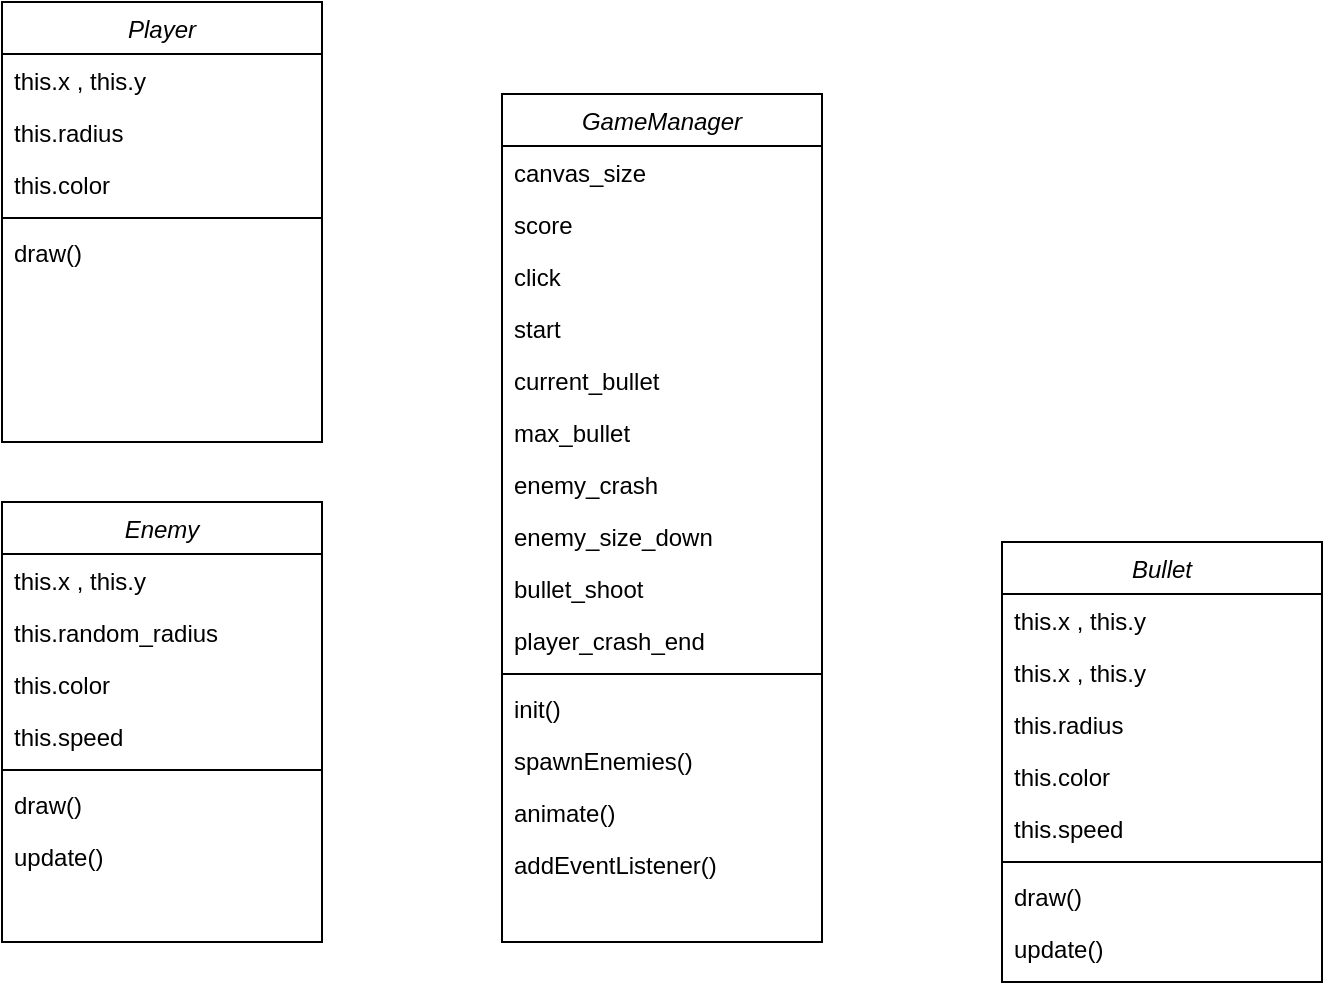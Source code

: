 <mxfile version="18.1.1" type="github">
  <diagram id="C5RBs43oDa-KdzZeNtuy" name="Page-1">
    <mxGraphModel dx="781" dy="1897" grid="1" gridSize="10" guides="1" tooltips="1" connect="1" arrows="1" fold="1" page="1" pageScale="1" pageWidth="827" pageHeight="1169" math="0" shadow="0">
      <root>
        <mxCell id="WIyWlLk6GJQsqaUBKTNV-0" />
        <mxCell id="WIyWlLk6GJQsqaUBKTNV-1" parent="WIyWlLk6GJQsqaUBKTNV-0" />
        <mxCell id="zkfFHV4jXpPFQw0GAbJ--0" value="Bullet" style="swimlane;fontStyle=2;align=center;verticalAlign=top;childLayout=stackLayout;horizontal=1;startSize=26;horizontalStack=0;resizeParent=1;resizeLast=0;collapsible=1;marginBottom=0;rounded=0;shadow=0;strokeWidth=1;" parent="WIyWlLk6GJQsqaUBKTNV-1" vertex="1">
          <mxGeometry x="630" y="220" width="160" height="220" as="geometry">
            <mxRectangle x="230" y="140" width="160" height="26" as="alternateBounds" />
          </mxGeometry>
        </mxCell>
        <mxCell id="F-Y6_hL3enMjrpO5nBT8-64" value="this.x , this.y" style="text;align=left;verticalAlign=top;spacingLeft=4;spacingRight=4;overflow=hidden;rotatable=0;points=[[0,0.5],[1,0.5]];portConstraint=eastwest;rounded=0;shadow=0;html=0;" vertex="1" parent="zkfFHV4jXpPFQw0GAbJ--0">
          <mxGeometry y="26" width="160" height="26" as="geometry" />
        </mxCell>
        <mxCell id="zkfFHV4jXpPFQw0GAbJ--2" value="this.x , this.y" style="text;align=left;verticalAlign=top;spacingLeft=4;spacingRight=4;overflow=hidden;rotatable=0;points=[[0,0.5],[1,0.5]];portConstraint=eastwest;rounded=0;shadow=0;html=0;" parent="zkfFHV4jXpPFQw0GAbJ--0" vertex="1">
          <mxGeometry y="52" width="160" height="26" as="geometry" />
        </mxCell>
        <mxCell id="zkfFHV4jXpPFQw0GAbJ--3" value="this.radius" style="text;align=left;verticalAlign=top;spacingLeft=4;spacingRight=4;overflow=hidden;rotatable=0;points=[[0,0.5],[1,0.5]];portConstraint=eastwest;rounded=0;shadow=0;html=0;" parent="zkfFHV4jXpPFQw0GAbJ--0" vertex="1">
          <mxGeometry y="78" width="160" height="26" as="geometry" />
        </mxCell>
        <mxCell id="F-Y6_hL3enMjrpO5nBT8-23" value="this.color" style="text;align=left;verticalAlign=top;spacingLeft=4;spacingRight=4;overflow=hidden;rotatable=0;points=[[0,0.5],[1,0.5]];portConstraint=eastwest;rounded=0;shadow=0;html=0;" vertex="1" parent="zkfFHV4jXpPFQw0GAbJ--0">
          <mxGeometry y="104" width="160" height="26" as="geometry" />
        </mxCell>
        <mxCell id="F-Y6_hL3enMjrpO5nBT8-24" value="this.speed" style="text;align=left;verticalAlign=top;spacingLeft=4;spacingRight=4;overflow=hidden;rotatable=0;points=[[0,0.5],[1,0.5]];portConstraint=eastwest;rounded=0;shadow=0;html=0;" vertex="1" parent="zkfFHV4jXpPFQw0GAbJ--0">
          <mxGeometry y="130" width="160" height="26" as="geometry" />
        </mxCell>
        <mxCell id="zkfFHV4jXpPFQw0GAbJ--4" value="" style="line;html=1;strokeWidth=1;align=left;verticalAlign=middle;spacingTop=-1;spacingLeft=3;spacingRight=3;rotatable=0;labelPosition=right;points=[];portConstraint=eastwest;" parent="zkfFHV4jXpPFQw0GAbJ--0" vertex="1">
          <mxGeometry y="156" width="160" height="8" as="geometry" />
        </mxCell>
        <mxCell id="zkfFHV4jXpPFQw0GAbJ--5" value="draw()" style="text;align=left;verticalAlign=top;spacingLeft=4;spacingRight=4;overflow=hidden;rotatable=0;points=[[0,0.5],[1,0.5]];portConstraint=eastwest;" parent="zkfFHV4jXpPFQw0GAbJ--0" vertex="1">
          <mxGeometry y="164" width="160" height="26" as="geometry" />
        </mxCell>
        <mxCell id="F-Y6_hL3enMjrpO5nBT8-14" value="update()" style="text;align=left;verticalAlign=top;spacingLeft=4;spacingRight=4;overflow=hidden;rotatable=0;points=[[0,0.5],[1,0.5]];portConstraint=eastwest;" vertex="1" parent="zkfFHV4jXpPFQw0GAbJ--0">
          <mxGeometry y="190" width="160" height="26" as="geometry" />
        </mxCell>
        <mxCell id="F-Y6_hL3enMjrpO5nBT8-8" value="Player" style="swimlane;fontStyle=2;align=center;verticalAlign=top;childLayout=stackLayout;horizontal=1;startSize=26;horizontalStack=0;resizeParent=1;resizeLast=0;collapsible=1;marginBottom=0;rounded=0;shadow=0;strokeWidth=1;" vertex="1" parent="WIyWlLk6GJQsqaUBKTNV-1">
          <mxGeometry x="130" y="-50" width="160" height="220" as="geometry">
            <mxRectangle x="230" y="140" width="160" height="26" as="alternateBounds" />
          </mxGeometry>
        </mxCell>
        <mxCell id="F-Y6_hL3enMjrpO5nBT8-33" value="this.x , this.y" style="text;align=left;verticalAlign=top;spacingLeft=4;spacingRight=4;overflow=hidden;rotatable=0;points=[[0,0.5],[1,0.5]];portConstraint=eastwest;rounded=0;shadow=0;html=0;" vertex="1" parent="F-Y6_hL3enMjrpO5nBT8-8">
          <mxGeometry y="26" width="160" height="26" as="geometry" />
        </mxCell>
        <mxCell id="F-Y6_hL3enMjrpO5nBT8-34" value="this.radius" style="text;align=left;verticalAlign=top;spacingLeft=4;spacingRight=4;overflow=hidden;rotatable=0;points=[[0,0.5],[1,0.5]];portConstraint=eastwest;rounded=0;shadow=0;html=0;" vertex="1" parent="F-Y6_hL3enMjrpO5nBT8-8">
          <mxGeometry y="52" width="160" height="26" as="geometry" />
        </mxCell>
        <mxCell id="F-Y6_hL3enMjrpO5nBT8-35" value="this.color" style="text;align=left;verticalAlign=top;spacingLeft=4;spacingRight=4;overflow=hidden;rotatable=0;points=[[0,0.5],[1,0.5]];portConstraint=eastwest;rounded=0;shadow=0;html=0;" vertex="1" parent="F-Y6_hL3enMjrpO5nBT8-8">
          <mxGeometry y="78" width="160" height="26" as="geometry" />
        </mxCell>
        <mxCell id="F-Y6_hL3enMjrpO5nBT8-12" value="" style="line;html=1;strokeWidth=1;align=left;verticalAlign=middle;spacingTop=-1;spacingLeft=3;spacingRight=3;rotatable=0;labelPosition=right;points=[];portConstraint=eastwest;" vertex="1" parent="F-Y6_hL3enMjrpO5nBT8-8">
          <mxGeometry y="104" width="160" height="8" as="geometry" />
        </mxCell>
        <mxCell id="F-Y6_hL3enMjrpO5nBT8-13" value="draw()" style="text;align=left;verticalAlign=top;spacingLeft=4;spacingRight=4;overflow=hidden;rotatable=0;points=[[0,0.5],[1,0.5]];portConstraint=eastwest;" vertex="1" parent="F-Y6_hL3enMjrpO5nBT8-8">
          <mxGeometry y="112" width="160" height="26" as="geometry" />
        </mxCell>
        <mxCell id="F-Y6_hL3enMjrpO5nBT8-17" value="Enemy" style="swimlane;fontStyle=2;align=center;verticalAlign=top;childLayout=stackLayout;horizontal=1;startSize=26;horizontalStack=0;resizeParent=1;resizeLast=0;collapsible=1;marginBottom=0;rounded=0;shadow=0;strokeWidth=1;" vertex="1" parent="WIyWlLk6GJQsqaUBKTNV-1">
          <mxGeometry x="130" y="200" width="160" height="220" as="geometry">
            <mxRectangle x="230" y="140" width="160" height="26" as="alternateBounds" />
          </mxGeometry>
        </mxCell>
        <mxCell id="F-Y6_hL3enMjrpO5nBT8-39" value="this.x , this.y" style="text;align=left;verticalAlign=top;spacingLeft=4;spacingRight=4;overflow=hidden;rotatable=0;points=[[0,0.5],[1,0.5]];portConstraint=eastwest;rounded=0;shadow=0;html=0;" vertex="1" parent="F-Y6_hL3enMjrpO5nBT8-17">
          <mxGeometry y="26" width="160" height="26" as="geometry" />
        </mxCell>
        <mxCell id="F-Y6_hL3enMjrpO5nBT8-38" value="this.random_radius" style="text;align=left;verticalAlign=top;spacingLeft=4;spacingRight=4;overflow=hidden;rotatable=0;points=[[0,0.5],[1,0.5]];portConstraint=eastwest;rounded=0;shadow=0;html=0;" vertex="1" parent="F-Y6_hL3enMjrpO5nBT8-17">
          <mxGeometry y="52" width="160" height="26" as="geometry" />
        </mxCell>
        <mxCell id="F-Y6_hL3enMjrpO5nBT8-40" value="this.color" style="text;align=left;verticalAlign=top;spacingLeft=4;spacingRight=4;overflow=hidden;rotatable=0;points=[[0,0.5],[1,0.5]];portConstraint=eastwest;rounded=0;shadow=0;html=0;" vertex="1" parent="F-Y6_hL3enMjrpO5nBT8-17">
          <mxGeometry y="78" width="160" height="26" as="geometry" />
        </mxCell>
        <mxCell id="F-Y6_hL3enMjrpO5nBT8-37" value="this.speed" style="text;align=left;verticalAlign=top;spacingLeft=4;spacingRight=4;overflow=hidden;rotatable=0;points=[[0,0.5],[1,0.5]];portConstraint=eastwest;rounded=0;shadow=0;html=0;" vertex="1" parent="F-Y6_hL3enMjrpO5nBT8-17">
          <mxGeometry y="104" width="160" height="26" as="geometry" />
        </mxCell>
        <mxCell id="F-Y6_hL3enMjrpO5nBT8-20" value="" style="line;html=1;strokeWidth=1;align=left;verticalAlign=middle;spacingTop=-1;spacingLeft=3;spacingRight=3;rotatable=0;labelPosition=right;points=[];portConstraint=eastwest;" vertex="1" parent="F-Y6_hL3enMjrpO5nBT8-17">
          <mxGeometry y="130" width="160" height="8" as="geometry" />
        </mxCell>
        <mxCell id="F-Y6_hL3enMjrpO5nBT8-21" value="draw()" style="text;align=left;verticalAlign=top;spacingLeft=4;spacingRight=4;overflow=hidden;rotatable=0;points=[[0,0.5],[1,0.5]];portConstraint=eastwest;" vertex="1" parent="F-Y6_hL3enMjrpO5nBT8-17">
          <mxGeometry y="138" width="160" height="26" as="geometry" />
        </mxCell>
        <mxCell id="F-Y6_hL3enMjrpO5nBT8-22" value="update()" style="text;align=left;verticalAlign=top;spacingLeft=4;spacingRight=4;overflow=hidden;rotatable=0;points=[[0,0.5],[1,0.5]];portConstraint=eastwest;" vertex="1" parent="F-Y6_hL3enMjrpO5nBT8-17">
          <mxGeometry y="164" width="160" height="26" as="geometry" />
        </mxCell>
        <mxCell id="F-Y6_hL3enMjrpO5nBT8-25" value="GameManager" style="swimlane;fontStyle=2;align=center;verticalAlign=top;childLayout=stackLayout;horizontal=1;startSize=26;horizontalStack=0;resizeParent=1;resizeLast=0;collapsible=1;marginBottom=0;rounded=0;shadow=0;strokeWidth=1;" vertex="1" parent="WIyWlLk6GJQsqaUBKTNV-1">
          <mxGeometry x="380" y="-4" width="160" height="424" as="geometry">
            <mxRectangle x="230" y="140" width="160" height="26" as="alternateBounds" />
          </mxGeometry>
        </mxCell>
        <mxCell id="F-Y6_hL3enMjrpO5nBT8-58" value="canvas_size" style="text;align=left;verticalAlign=top;spacingLeft=4;spacingRight=4;overflow=hidden;rotatable=0;points=[[0,0.5],[1,0.5]];portConstraint=eastwest;rounded=0;shadow=0;html=0;" vertex="1" parent="F-Y6_hL3enMjrpO5nBT8-25">
          <mxGeometry y="26" width="160" height="26" as="geometry" />
        </mxCell>
        <mxCell id="F-Y6_hL3enMjrpO5nBT8-55" value="score" style="text;align=left;verticalAlign=top;spacingLeft=4;spacingRight=4;overflow=hidden;rotatable=0;points=[[0,0.5],[1,0.5]];portConstraint=eastwest;rounded=0;shadow=0;html=0;" vertex="1" parent="F-Y6_hL3enMjrpO5nBT8-25">
          <mxGeometry y="52" width="160" height="26" as="geometry" />
        </mxCell>
        <mxCell id="F-Y6_hL3enMjrpO5nBT8-29" value="click" style="text;align=left;verticalAlign=top;spacingLeft=4;spacingRight=4;overflow=hidden;rotatable=0;points=[[0,0.5],[1,0.5]];portConstraint=eastwest;rounded=0;shadow=0;html=0;" vertex="1" parent="F-Y6_hL3enMjrpO5nBT8-25">
          <mxGeometry y="78" width="160" height="26" as="geometry" />
        </mxCell>
        <mxCell id="F-Y6_hL3enMjrpO5nBT8-51" value="start" style="text;align=left;verticalAlign=top;spacingLeft=4;spacingRight=4;overflow=hidden;rotatable=0;points=[[0,0.5],[1,0.5]];portConstraint=eastwest;rounded=0;shadow=0;html=0;" vertex="1" parent="F-Y6_hL3enMjrpO5nBT8-25">
          <mxGeometry y="104" width="160" height="26" as="geometry" />
        </mxCell>
        <mxCell id="F-Y6_hL3enMjrpO5nBT8-57" value="current_bullet" style="text;align=left;verticalAlign=top;spacingLeft=4;spacingRight=4;overflow=hidden;rotatable=0;points=[[0,0.5],[1,0.5]];portConstraint=eastwest;rounded=0;shadow=0;html=0;" vertex="1" parent="F-Y6_hL3enMjrpO5nBT8-25">
          <mxGeometry y="130" width="160" height="26" as="geometry" />
        </mxCell>
        <mxCell id="F-Y6_hL3enMjrpO5nBT8-56" value="max_bullet" style="text;align=left;verticalAlign=top;spacingLeft=4;spacingRight=4;overflow=hidden;rotatable=0;points=[[0,0.5],[1,0.5]];portConstraint=eastwest;rounded=0;shadow=0;html=0;" vertex="1" parent="F-Y6_hL3enMjrpO5nBT8-25">
          <mxGeometry y="156" width="160" height="26" as="geometry" />
        </mxCell>
        <mxCell id="F-Y6_hL3enMjrpO5nBT8-61" value="enemy_crash" style="text;align=left;verticalAlign=top;spacingLeft=4;spacingRight=4;overflow=hidden;rotatable=0;points=[[0,0.5],[1,0.5]];portConstraint=eastwest;rounded=0;shadow=0;html=0;" vertex="1" parent="F-Y6_hL3enMjrpO5nBT8-25">
          <mxGeometry y="182" width="160" height="26" as="geometry" />
        </mxCell>
        <mxCell id="F-Y6_hL3enMjrpO5nBT8-65" value="enemy_size_down" style="text;align=left;verticalAlign=top;spacingLeft=4;spacingRight=4;overflow=hidden;rotatable=0;points=[[0,0.5],[1,0.5]];portConstraint=eastwest;rounded=0;shadow=0;html=0;" vertex="1" parent="F-Y6_hL3enMjrpO5nBT8-25">
          <mxGeometry y="208" width="160" height="26" as="geometry" />
        </mxCell>
        <mxCell id="F-Y6_hL3enMjrpO5nBT8-66" value="bullet_shoot" style="text;align=left;verticalAlign=top;spacingLeft=4;spacingRight=4;overflow=hidden;rotatable=0;points=[[0,0.5],[1,0.5]];portConstraint=eastwest;rounded=0;shadow=0;html=0;" vertex="1" parent="F-Y6_hL3enMjrpO5nBT8-25">
          <mxGeometry y="234" width="160" height="26" as="geometry" />
        </mxCell>
        <mxCell id="F-Y6_hL3enMjrpO5nBT8-62" value="player_crash_end" style="text;align=left;verticalAlign=top;spacingLeft=4;spacingRight=4;overflow=hidden;rotatable=0;points=[[0,0.5],[1,0.5]];portConstraint=eastwest;rounded=0;shadow=0;html=0;" vertex="1" parent="F-Y6_hL3enMjrpO5nBT8-25">
          <mxGeometry y="260" width="160" height="26" as="geometry" />
        </mxCell>
        <mxCell id="F-Y6_hL3enMjrpO5nBT8-30" value="" style="line;html=1;strokeWidth=1;align=left;verticalAlign=middle;spacingTop=-1;spacingLeft=3;spacingRight=3;rotatable=0;labelPosition=right;points=[];portConstraint=eastwest;" vertex="1" parent="F-Y6_hL3enMjrpO5nBT8-25">
          <mxGeometry y="286" width="160" height="8" as="geometry" />
        </mxCell>
        <mxCell id="F-Y6_hL3enMjrpO5nBT8-32" value="init()" style="text;align=left;verticalAlign=top;spacingLeft=4;spacingRight=4;overflow=hidden;rotatable=0;points=[[0,0.5],[1,0.5]];portConstraint=eastwest;" vertex="1" parent="F-Y6_hL3enMjrpO5nBT8-25">
          <mxGeometry y="294" width="160" height="26" as="geometry" />
        </mxCell>
        <mxCell id="F-Y6_hL3enMjrpO5nBT8-49" value="spawnEnemies()" style="text;align=left;verticalAlign=top;spacingLeft=4;spacingRight=4;overflow=hidden;rotatable=0;points=[[0,0.5],[1,0.5]];portConstraint=eastwest;rounded=0;shadow=0;html=0;" vertex="1" parent="F-Y6_hL3enMjrpO5nBT8-25">
          <mxGeometry y="320" width="160" height="26" as="geometry" />
        </mxCell>
        <mxCell id="F-Y6_hL3enMjrpO5nBT8-50" value="animate()" style="text;align=left;verticalAlign=top;spacingLeft=4;spacingRight=4;overflow=hidden;rotatable=0;points=[[0,0.5],[1,0.5]];portConstraint=eastwest;rounded=0;shadow=0;html=0;" vertex="1" parent="F-Y6_hL3enMjrpO5nBT8-25">
          <mxGeometry y="346" width="160" height="26" as="geometry" />
        </mxCell>
        <mxCell id="F-Y6_hL3enMjrpO5nBT8-53" value="addEventListener()" style="text;align=left;verticalAlign=top;spacingLeft=4;spacingRight=4;overflow=hidden;rotatable=0;points=[[0,0.5],[1,0.5]];portConstraint=eastwest;rounded=0;shadow=0;html=0;" vertex="1" parent="F-Y6_hL3enMjrpO5nBT8-25">
          <mxGeometry y="372" width="160" height="26" as="geometry" />
        </mxCell>
      </root>
    </mxGraphModel>
  </diagram>
</mxfile>
